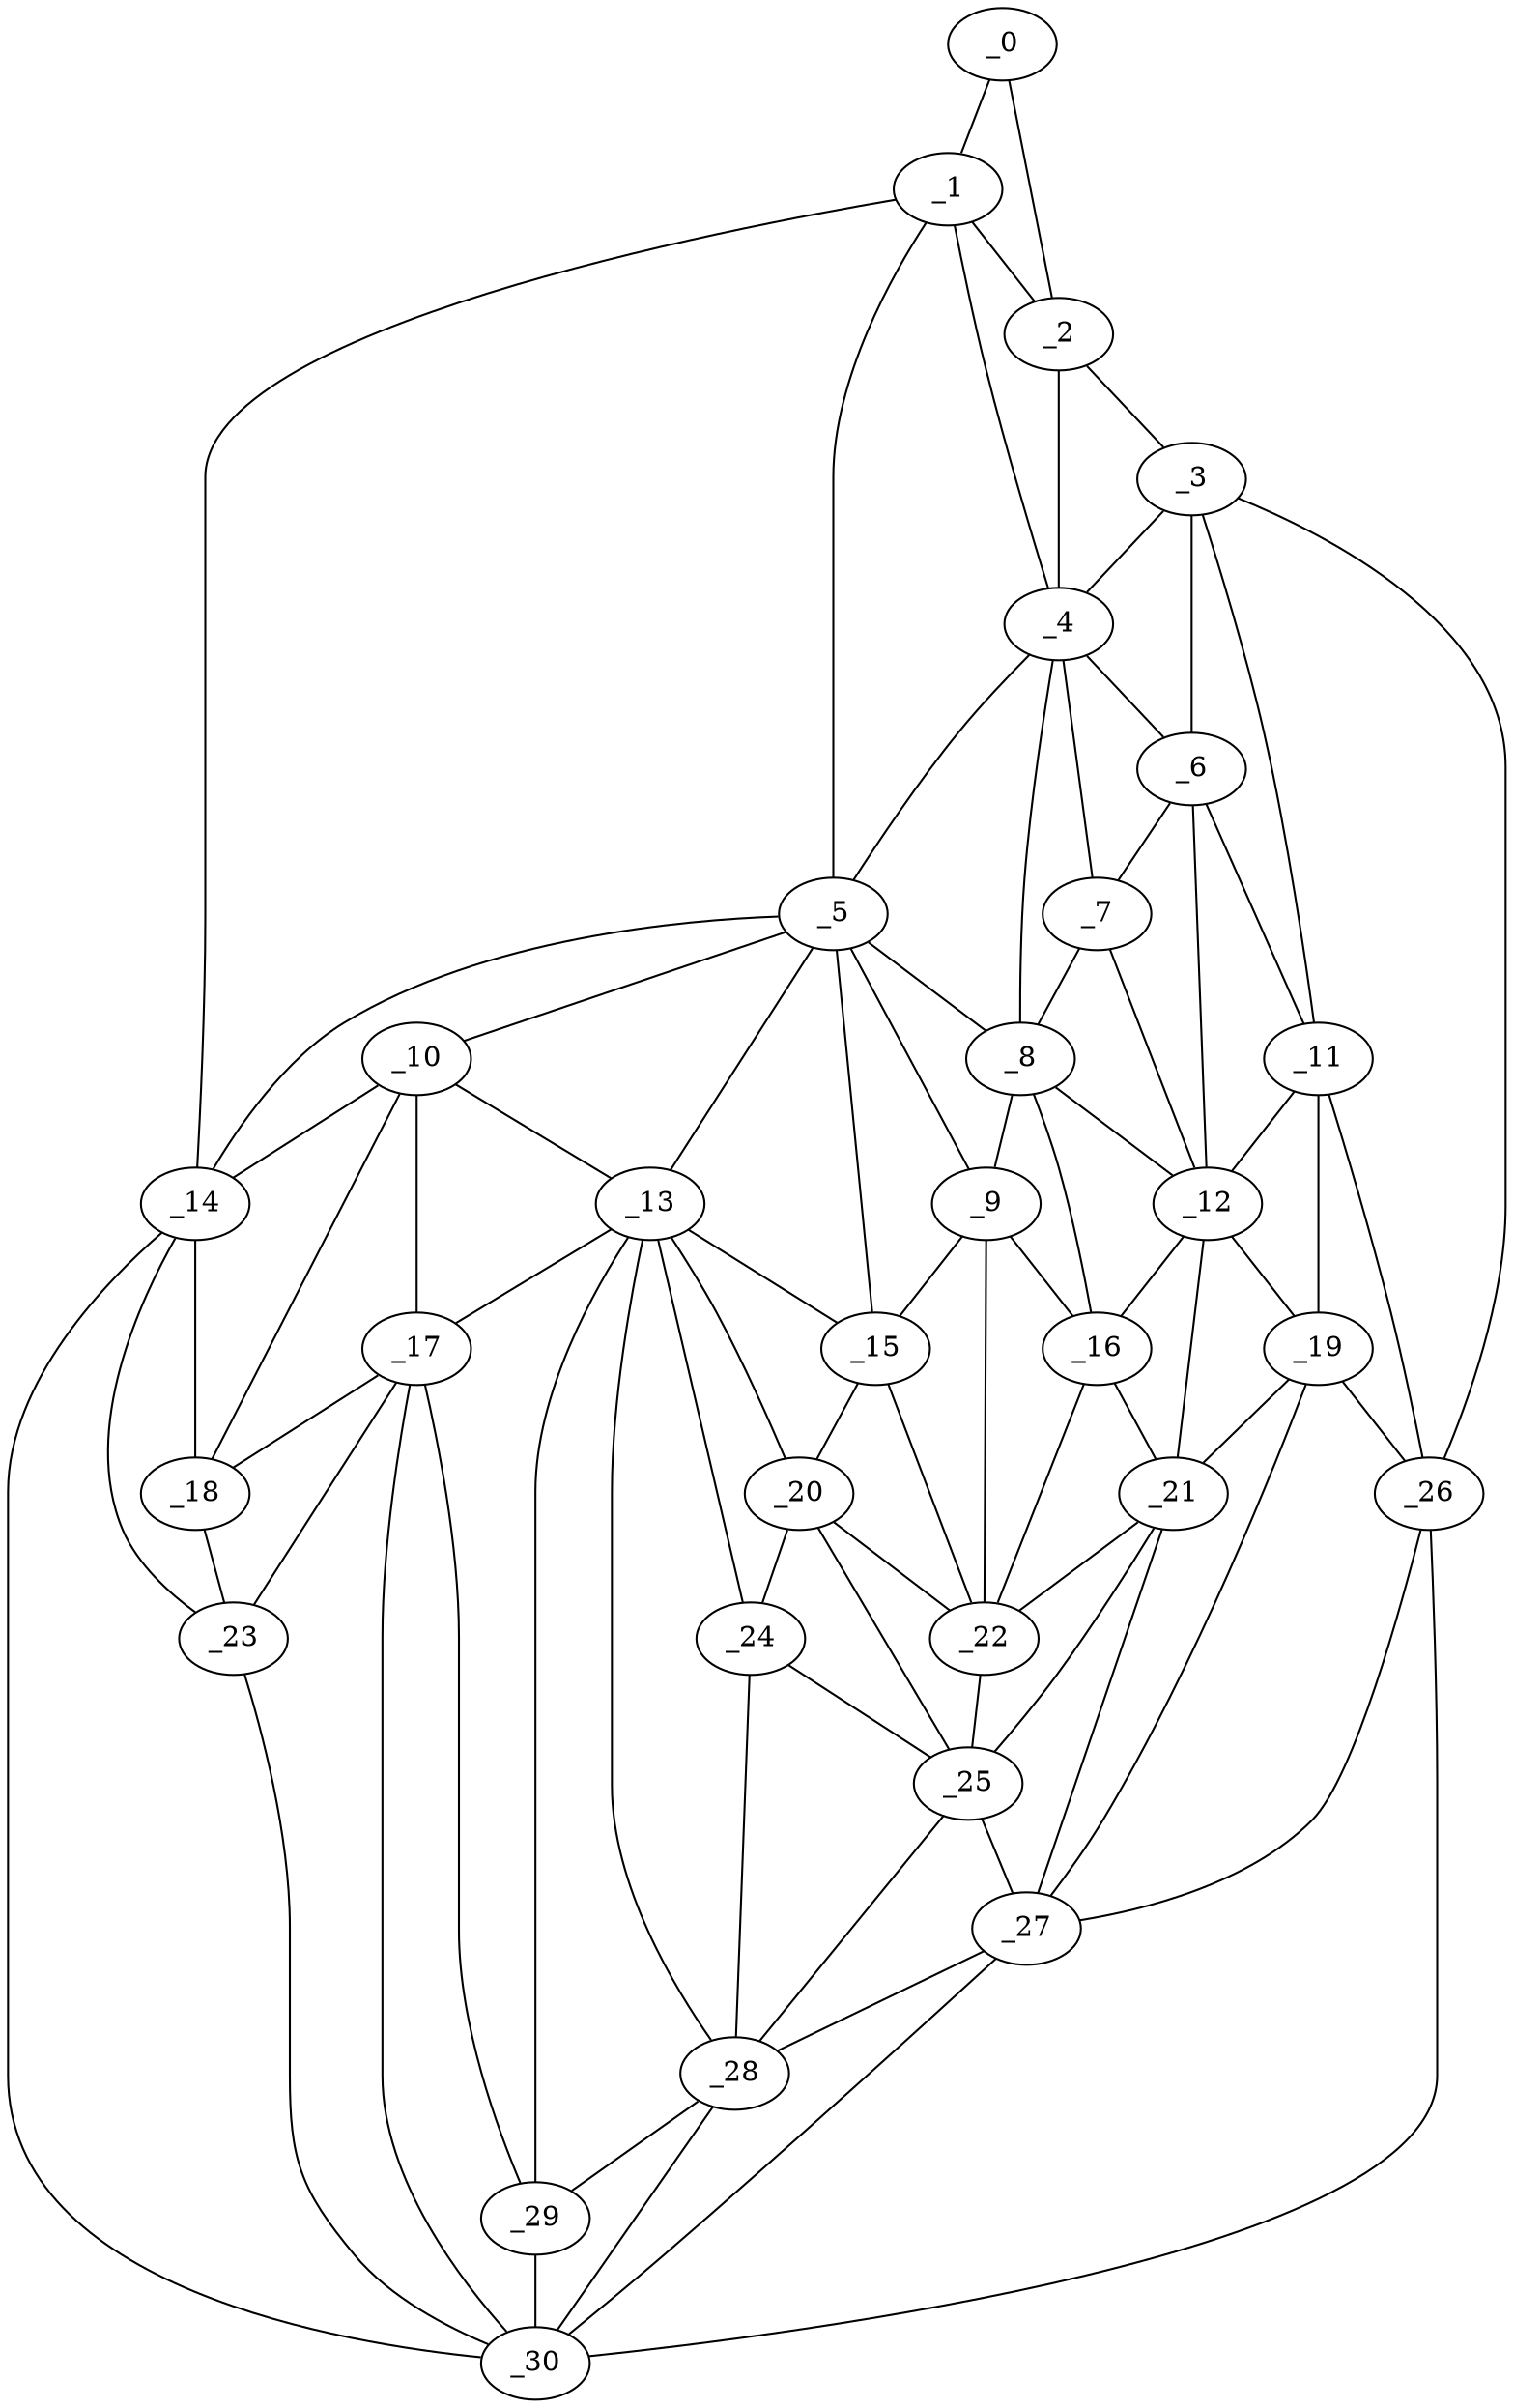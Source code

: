 graph "obj99__315.gxl" {
	_0	 [x=34,
		y=9];
	_1	 [x=35,
		y=15];
	_0 -- _1	 [valence=1];
	_2	 [x=49,
		y=3];
	_0 -- _2	 [valence=1];
	_1 -- _2	 [valence=2];
	_4	 [x=61,
		y=34];
	_1 -- _4	 [valence=2];
	_5	 [x=65,
		y=76];
	_1 -- _5	 [valence=2];
	_14	 [x=80,
		y=117];
	_1 -- _14	 [valence=1];
	_3	 [x=58,
		y=4];
	_2 -- _3	 [valence=1];
	_2 -- _4	 [valence=2];
	_3 -- _4	 [valence=2];
	_6	 [x=70,
		y=33];
	_3 -- _6	 [valence=1];
	_11	 [x=80,
		y=33];
	_3 -- _11	 [valence=2];
	_26	 [x=95,
		y=16];
	_3 -- _26	 [valence=1];
	_4 -- _5	 [valence=2];
	_4 -- _6	 [valence=2];
	_7	 [x=70,
		y=42];
	_4 -- _7	 [valence=1];
	_8	 [x=73,
		y=51];
	_4 -- _8	 [valence=2];
	_5 -- _8	 [valence=2];
	_9	 [x=76,
		y=57];
	_5 -- _9	 [valence=2];
	_10	 [x=77,
		y=107];
	_5 -- _10	 [valence=1];
	_13	 [x=80,
		y=97];
	_5 -- _13	 [valence=2];
	_5 -- _14	 [valence=2];
	_15	 [x=82,
		y=76];
	_5 -- _15	 [valence=1];
	_6 -- _7	 [valence=2];
	_6 -- _11	 [valence=2];
	_12	 [x=80,
		y=42];
	_6 -- _12	 [valence=2];
	_7 -- _8	 [valence=2];
	_7 -- _12	 [valence=1];
	_8 -- _9	 [valence=1];
	_8 -- _12	 [valence=2];
	_16	 [x=83,
		y=50];
	_8 -- _16	 [valence=1];
	_9 -- _15	 [valence=1];
	_9 -- _16	 [valence=2];
	_22	 [x=89,
		y=70];
	_9 -- _22	 [valence=1];
	_10 -- _13	 [valence=2];
	_10 -- _14	 [valence=2];
	_17	 [x=85,
		y=104];
	_10 -- _17	 [valence=2];
	_18	 [x=85,
		y=112];
	_10 -- _18	 [valence=2];
	_11 -- _12	 [valence=1];
	_19	 [x=86,
		y=31];
	_11 -- _19	 [valence=1];
	_11 -- _26	 [valence=1];
	_12 -- _16	 [valence=2];
	_12 -- _19	 [valence=2];
	_21	 [x=89,
		y=46];
	_12 -- _21	 [valence=1];
	_13 -- _15	 [valence=2];
	_13 -- _17	 [valence=1];
	_20	 [x=87,
		y=78];
	_13 -- _20	 [valence=2];
	_24	 [x=91,
		y=81];
	_13 -- _24	 [valence=1];
	_28	 [x=95,
		y=93];
	_13 -- _28	 [valence=2];
	_29	 [x=95,
		y=98];
	_13 -- _29	 [valence=2];
	_14 -- _18	 [valence=2];
	_23	 [x=90,
		y=115];
	_14 -- _23	 [valence=1];
	_30	 [x=96,
		y=114];
	_14 -- _30	 [valence=1];
	_15 -- _20	 [valence=1];
	_15 -- _22	 [valence=2];
	_16 -- _21	 [valence=2];
	_16 -- _22	 [valence=2];
	_17 -- _18	 [valence=2];
	_17 -- _23	 [valence=2];
	_17 -- _29	 [valence=2];
	_17 -- _30	 [valence=1];
	_18 -- _23	 [valence=2];
	_19 -- _21	 [valence=2];
	_19 -- _26	 [valence=2];
	_27	 [x=95,
		y=24];
	_19 -- _27	 [valence=2];
	_20 -- _22	 [valence=2];
	_20 -- _24	 [valence=2];
	_25	 [x=94,
		y=71];
	_20 -- _25	 [valence=2];
	_21 -- _22	 [valence=2];
	_21 -- _25	 [valence=2];
	_21 -- _27	 [valence=1];
	_22 -- _25	 [valence=1];
	_23 -- _30	 [valence=1];
	_24 -- _25	 [valence=1];
	_24 -- _28	 [valence=2];
	_25 -- _27	 [valence=2];
	_25 -- _28	 [valence=2];
	_26 -- _27	 [valence=1];
	_26 -- _30	 [valence=1];
	_27 -- _28	 [valence=2];
	_27 -- _30	 [valence=2];
	_28 -- _29	 [valence=2];
	_28 -- _30	 [valence=2];
	_29 -- _30	 [valence=2];
}
